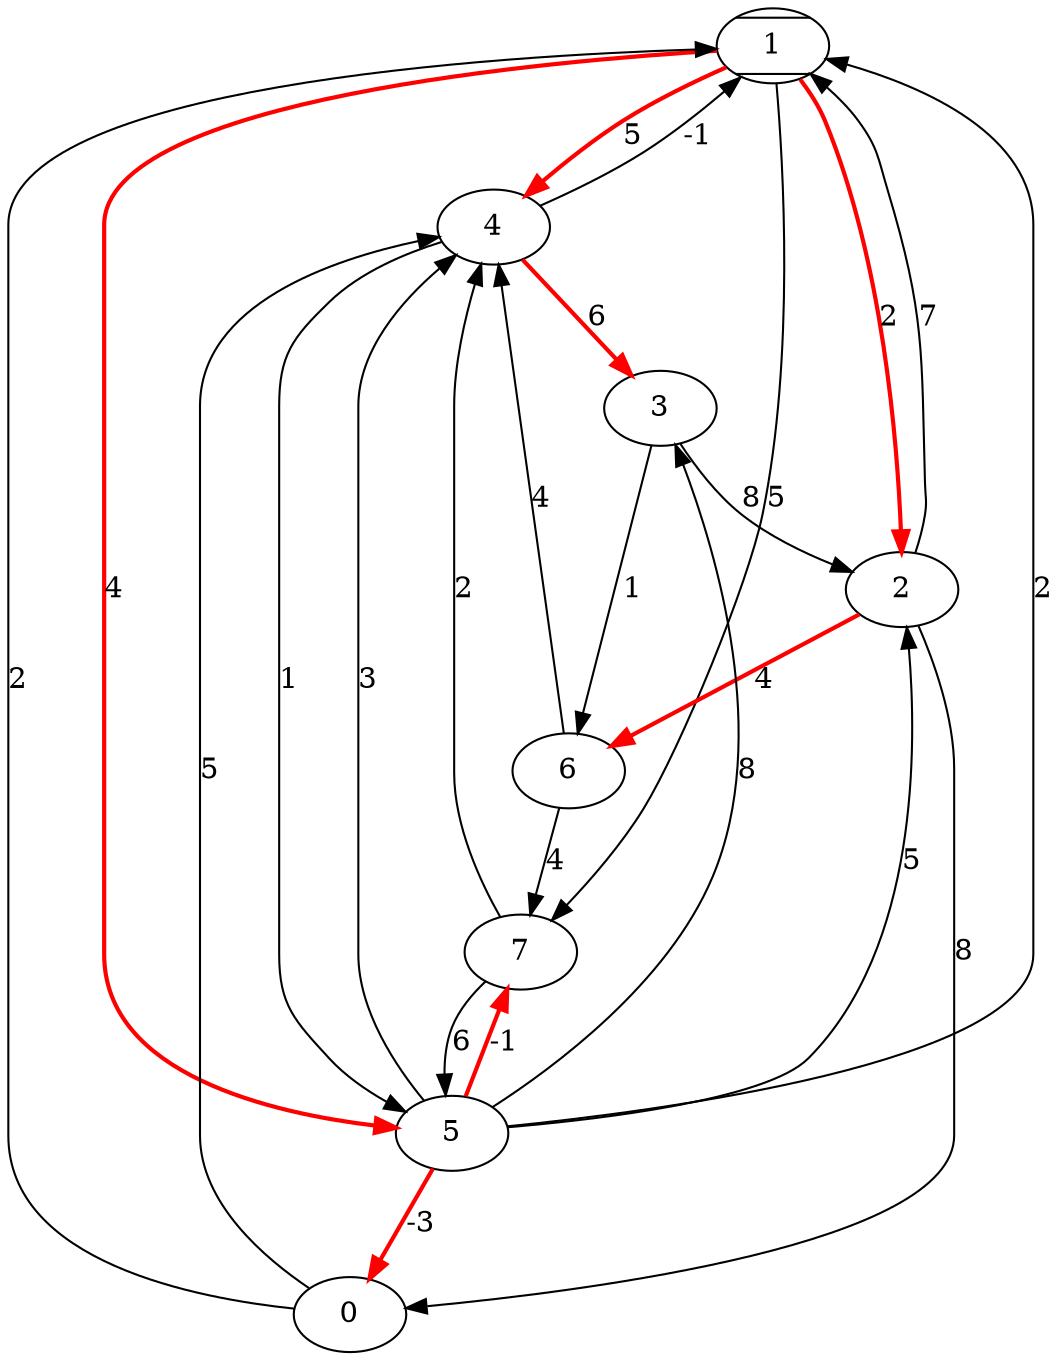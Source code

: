 digraph G {
    1[style = diagonals];
    0 -> 1 [label = 2];
    0 -> 4 [label = 5];
    1 -> 2 [label = 2] [style = bold][color = red];
    1 -> 4 [label = 5] [style = bold][color = red];
    1 -> 5 [label = 4] [style = bold][color = red];
    1 -> 7 [label = 5];
    2 -> 0 [label = 8];
    2 -> 1 [label = 7];
    2 -> 6 [label = 4] [style = bold][color = red];
    3 -> 2 [label = 8];
    3 -> 6 [label = 1];
    4 -> 1 [label = -1];
    4 -> 3 [label = 6] [style = bold][color = red];
    4 -> 5 [label = 1];
    5 -> 0 [label = -3] [style = bold][color = red];
    5 -> 1 [label = 2];
    5 -> 2 [label = 5];
    5 -> 3 [label = 8];
    5 -> 4 [label = 3];
    5 -> 7 [label = -1] [style = bold][color = red];
    6 -> 4 [label = 4];
    6 -> 7 [label = 4];
    7 -> 4 [label = 2];
    7 -> 5 [label = 6];
}